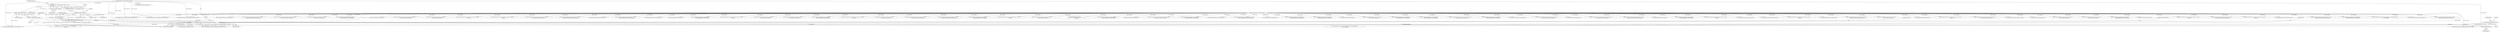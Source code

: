 digraph "0_ImageMagick_f6e9d0d9955e85bdd7540b251cd50d598dacc5e6_50@pointer" {
"1000202" [label="(Call,image=DestroyImageList(image))"];
"1000204" [label="(Call,DestroyImageList(image))"];
"1000192" [label="(Call,OpenBlob(image_info,image,ReadBinaryBlobMode,exception))"];
"1000166" [label="(Call,AcquireImage(image_info))"];
"1000126" [label="(Call,image_info != (const ImageInfo *) NULL)"];
"1000111" [label="(MethodParameterIn,const ImageInfo *image_info)"];
"1000128" [label="(Call,(const ImageInfo *) NULL)"];
"1000164" [label="(Call,image=AcquireImage(image_info))"];
"1000153" [label="(Call,exception != (ExceptionInfo *) NULL)"];
"1000112" [label="(MethodParameterIn,ExceptionInfo *exception)"];
"1000155" [label="(Call,(ExceptionInfo *) NULL)"];
"1002358" [label="(Call,SyncAuthenticPixels(image,exception))"];
"1000753" [label="(Call,GetAuthenticPixels(canvas_image,0,0,canvas_image->columns,1,\n              exception))"];
"1000533" [label="(Call,GetVirtualPixels(canvas_image,canvas_image->extract_info.x,0,\n                canvas_image->columns,1,exception))"];
"1000402" [label="(Call,InheritException(exception,&image->exception))"];
"1000917" [label="(Call,SyncAuthenticPixels(image,exception))"];
"1002693" [label="(Call,OpenBlob(image_info,image,ReadBinaryBlobMode,exception))"];
"1000127" [label="(Identifier,image_info)"];
"1001281" [label="(Call,GetAuthenticPixels(image,0,y-image->extract_info.y,\n                image->columns,1,exception))"];
"1000207" [label="(Call,(Image *) NULL)"];
"1000829" [label="(Call,GetAuthenticPixels(image,0,y-image->extract_info.y,\n                  image->columns,1,exception))"];
"1001615" [label="(Call,ThrowFileException(exception,CorruptImageError,\n                    \"UnexpectedEndOfFile\",image->filename))"];
"1002935" [label="(Call,SyncAuthenticPixels(image,exception))"];
"1000128" [label="(Call,(const ImageInfo *) NULL)"];
"1001816" [label="(Call,OpenBlob(image_info,image,ReadBinaryBlobMode,exception))"];
"1002515" [label="(Call,GetAuthenticPixels(canvas_image,0,0,canvas_image->columns,1,\n            exception))"];
"1001027" [label="(Call,ImportQuantumPixels(canvas_image,(CacheView *) NULL,\n            quantum_info,RedQuantum,pixels,exception))"];
"1001625" [label="(Call,GetAuthenticPixels(canvas_image,0,0,canvas_image->columns,1,\n                exception))"];
"1002544" [label="(Call,SyncAuthenticPixels(canvas_image,exception))"];
"1000218" [label="(Call,ThrowFileException(exception,CorruptImageError,\"UnexpectedEndOfFile\",\n          image->filename))"];
"1000771" [label="(Call,ImportQuantumPixels(canvas_image,(CacheView *) NULL,\n              quantum_info,quantum_type,pixels,exception))"];
"1000154" [label="(Identifier,exception)"];
"1001391" [label="(Call,ThrowFileException(exception,CorruptImageError,\n                \"UnexpectedEndOfFile\",image->filename))"];
"1001846" [label="(Call,ThrowFileException(exception,CorruptImageError,\"UnexpectedEndOfFile\",\n            image->filename))"];
"1000153" [label="(Call,exception != (ExceptionInfo *) NULL)"];
"1001038" [label="(Call,SyncAuthenticPixels(canvas_image,exception))"];
"1002825" [label="(Call,ImportQuantumPixels(canvas_image,(CacheView *) NULL,\n                quantum_info,BlueQuantum,pixels,exception))"];
"1002836" [label="(Call,SyncAuthenticPixels(canvas_image,exception))"];
"1001963" [label="(Call,ImportQuantumPixels(canvas_image,(CacheView *) NULL,\n            quantum_info,RedQuantum,pixels,exception))"];
"1000125" [label="(Call,assert(image_info != (const ImageInfo *) NULL))"];
"1000204" [label="(Call,DestroyImageList(image))"];
"1002576" [label="(Call,GetVirtualPixels(canvas_image,canvas_image->extract_info.x,0,\n                canvas_image->columns,1,exception))"];
"1002883" [label="(Call,GetAuthenticPixels(image,0,y-image->extract_info.y,\n                    image->columns,1,exception))"];
"1002220" [label="(Call,ThrowFileException(exception,CorruptImageError,\n                \"UnexpectedEndOfFile\",image->filename))"];
"1003092" [label="(MethodReturn,static Image *)"];
"1001137" [label="(Call,SyncAuthenticPixels(image,exception))"];
"1000212" [label="(Call,DiscardBlobBytes(image,image->offset))"];
"1000205" [label="(Identifier,image)"];
"1002291" [label="(Call,GetVirtualPixels(canvas_image,canvas_image->extract_info.x,0,\n                canvas_image->columns,1,exception))"];
"1002021" [label="(Call,GetAuthenticPixels(image,0,y-image->extract_info.y,\n                image->columns,1,exception))"];
"1002230" [label="(Call,GetAuthenticPixels(canvas_image,0,0,canvas_image->columns,1,\n            exception))"];
"1001009" [label="(Call,GetAuthenticPixels(canvas_image,0,0,canvas_image->columns,1,\n            exception))"];
"1001462" [label="(Call,GetVirtualPixels(canvas_image,canvas_image->extract_info.x,0,\n                canvas_image->columns,1,exception))"];
"1002248" [label="(Call,ImportQuantumPixels(canvas_image,(CacheView *) NULL,\n            quantum_info,GreenQuantum,pixels,exception))"];
"1000112" [label="(MethodParameterIn,ExceptionInfo *exception)"];
"1000227" [label="(Call,CloneImage(image,image->extract_info.width,1,MagickFalse,\n    exception))"];
"1001430" [label="(Call,SyncAuthenticPixels(canvas_image,exception))"];
"1002533" [label="(Call,ImportQuantumPixels(canvas_image,(CacheView *) NULL,\n            quantum_info,BlueQuantum,pixels,exception))"];
"1000165" [label="(Identifier,image)"];
"1000172" [label="(Identifier,image)"];
"1001654" [label="(Call,SyncAuthenticPixels(canvas_image,exception))"];
"1000201" [label="(Block,)"];
"1001529" [label="(Call,SyncAuthenticPixels(image,exception))"];
"1000719" [label="(Call,ThrowFileException(exception,CorruptImageError,\n                \"UnexpectedEndOfFile\",image->filename))"];
"1000164" [label="(Call,image=AcquireImage(image_info))"];
"1001945" [label="(Call,GetAuthenticPixels(canvas_image,0,0,canvas_image->columns,1,\n            exception))"];
"1000126" [label="(Call,image_info != (const ImageInfo *) NULL)"];
"1002116" [label="(Call,OpenBlob(image_info,image,ReadBinaryBlobMode,exception))"];
"1001701" [label="(Call,GetAuthenticPixels(image,0,y-image->extract_info.y,\n                    image->columns,1,exception))"];
"1002591" [label="(Call,GetAuthenticPixels(image,0,y-image->extract_info.y,\n                image->columns,1,exception))"];
"1001195" [label="(Call,ThrowFileException(exception,CorruptImageError,\n                \"UnexpectedEndOfFile\",image->filename))"];
"1000130" [label="(Identifier,NULL)"];
"1002807" [label="(Call,GetAuthenticPixels(canvas_image,0,0,canvas_image->columns,1,\n                exception))"];
"1000244" [label="(Call,AcquireQuantumInfo(image_info,canvas_image))"];
"1001477" [label="(Call,GetAuthenticPixels(image,0,y-image->extract_info.y,\n                image->columns,1,exception))"];
"1000814" [label="(Call,GetVirtualPixels(canvas_image,canvas_image->extract_info.x,\n                  0,canvas_image->columns,1,exception))"];
"1001419" [label="(Call,ImportQuantumPixels(canvas_image,(CacheView *) NULL,\n            quantum_info,BlueQuantum,pixels,exception))"];
"1002465" [label="(Call,ThrowFileException(exception,CorruptImageError,\n                  \"UnexpectedEndOfFile\",image->filename))"];
"1000166" [label="(Call,AcquireImage(image_info))"];
"1000113" [label="(Block,)"];
"1001401" [label="(Call,GetAuthenticPixels(canvas_image,0,0,canvas_image->columns,1,\n            exception))"];
"1000193" [label="(Identifier,image_info)"];
"1000190" [label="(Call,status=OpenBlob(image_info,image,ReadBinaryBlobMode,exception))"];
"1000548" [label="(Call,QueueAuthenticPixels(image,0,y-image->extract_info.y,\n                image->columns,1,exception))"];
"1002401" [label="(Call,OpenBlob(image_info,image,ReadBinaryBlobMode,exception))"];
"1001686" [label="(Call,GetVirtualPixels(canvas_image,\n                    canvas_image->extract_info.x,0,canvas_image->columns,1,\n                    exception))"];
"1002757" [label="(Call,ThrowFileException(exception,CorruptImageError,\n                      \"UnexpectedEndOfFile\",image->filename))"];
"1001753" [label="(Call,SyncAuthenticPixels(image,exception))"];
"1000192" [label="(Call,OpenBlob(image_info,image,ReadBinaryBlobMode,exception))"];
"1002006" [label="(Call,GetVirtualPixels(canvas_image,canvas_image->extract_info.x,0,\n                canvas_image->columns,1,exception))"];
"1000195" [label="(Identifier,ReadBinaryBlobMode)"];
"1002505" [label="(Call,ThrowFileException(exception,CorruptImageError,\n                \"UnexpectedEndOfFile\",image->filename))"];
"1000501" [label="(Call,SyncAuthenticPixels(canvas_image,exception))"];
"1001643" [label="(Call,ImportQuantumPixels(canvas_image,(CacheView *) NULL,\n                quantum_info,AlphaQuantum,pixels,exception))"];
"1002073" [label="(Call,SyncAuthenticPixels(image,exception))"];
"1000203" [label="(Identifier,image)"];
"1002797" [label="(Call,ThrowFileException(exception,CorruptImageError,\n                    \"UnexpectedEndOfFile\",image->filename))"];
"1000462" [label="(Call,ThrowFileException(exception,CorruptImageError,\n                \"UnexpectedEndOfFile\",image->filename))"];
"1000155" [label="(Call,(ExceptionInfo *) NULL)"];
"1000202" [label="(Call,image=DestroyImageList(image))"];
"1002643" [label="(Call,SyncAuthenticPixels(image,exception))"];
"1002306" [label="(Call,GetAuthenticPixels(image,0,y-image->extract_info.y,\n                image->columns,1,exception))"];
"1000111" [label="(MethodParameterIn,const ImageInfo *image_info)"];
"1002180" [label="(Call,ThrowFileException(exception,CorruptImageError,\n                  \"UnexpectedEndOfFile\",image->filename))"];
"1001935" [label="(Call,ThrowFileException(exception,CorruptImageError,\n                \"UnexpectedEndOfFile\",image->filename))"];
"1000157" [label="(Identifier,NULL)"];
"1000167" [label="(Identifier,image_info)"];
"1000194" [label="(Identifier,image)"];
"1000196" [label="(Identifier,exception)"];
"1001266" [label="(Call,GetVirtualPixels(canvas_image,canvas_image->extract_info.x,0,\n                canvas_image->columns,1,exception))"];
"1000999" [label="(Call,ThrowFileException(exception,CorruptImageError,\n                \"UnexpectedEndOfFile\",image->filename))"];
"1001974" [label="(Call,SyncAuthenticPixels(canvas_image,exception))"];
"1002868" [label="(Call,GetVirtualPixels(canvas_image,canvas_image->extract_info.x,\n                    0,canvas_image->columns,1,exception))"];
"1000152" [label="(Call,assert(exception != (ExceptionInfo *) NULL))"];
"1000621" [label="(Call,SyncAuthenticPixels(image,exception))"];
"1001070" [label="(Call,GetVirtualPixels(canvas_image,canvas_image->extract_info.x,0,\n                canvas_image->columns,1,exception))"];
"1001223" [label="(Call,ImportQuantumPixels(canvas_image,(CacheView *) NULL,\n            quantum_info,GreenQuantum,pixels,exception))"];
"1001333" [label="(Call,SyncAuthenticPixels(image,exception))"];
"1001895" [label="(Call,ThrowFileException(exception,CorruptImageError,\n                  \"UnexpectedEndOfFile\",image->filename))"];
"1003024" [label="(Call,AcquireNextImage(image_info,image))"];
"1000472" [label="(Call,GetAuthenticPixels(canvas_image,0,0,canvas_image->columns,1,\n            exception))"];
"1001234" [label="(Call,SyncAuthenticPixels(canvas_image,exception))"];
"1000250" [label="(Call,(QuantumInfo *) NULL)"];
"1000782" [label="(Call,SyncAuthenticPixels(canvas_image,exception))"];
"1001205" [label="(Call,GetAuthenticPixels(canvas_image,0,0,canvas_image->columns,1,\n            exception))"];
"1002259" [label="(Call,SyncAuthenticPixels(canvas_image,exception))"];
"1000490" [label="(Call,ImportQuantumPixels(canvas_image,(CacheView *) NULL,\n            quantum_info,quantum_type,pixels,exception))"];
"1001085" [label="(Call,GetAuthenticPixels(image,0,y-image->extract_info.y,\n                image->columns,1,exception))"];
"1000202" -> "1000201"  [label="AST: "];
"1000202" -> "1000204"  [label="CFG: "];
"1000203" -> "1000202"  [label="AST: "];
"1000204" -> "1000202"  [label="AST: "];
"1000208" -> "1000202"  [label="CFG: "];
"1000202" -> "1003092"  [label="DDG: image"];
"1000202" -> "1003092"  [label="DDG: DestroyImageList(image)"];
"1000204" -> "1000202"  [label="DDG: image"];
"1000204" -> "1000205"  [label="CFG: "];
"1000205" -> "1000204"  [label="AST: "];
"1000192" -> "1000204"  [label="DDG: image"];
"1000192" -> "1000190"  [label="AST: "];
"1000192" -> "1000196"  [label="CFG: "];
"1000193" -> "1000192"  [label="AST: "];
"1000194" -> "1000192"  [label="AST: "];
"1000195" -> "1000192"  [label="AST: "];
"1000196" -> "1000192"  [label="AST: "];
"1000190" -> "1000192"  [label="CFG: "];
"1000192" -> "1003092"  [label="DDG: ReadBinaryBlobMode"];
"1000192" -> "1003092"  [label="DDG: image_info"];
"1000192" -> "1003092"  [label="DDG: exception"];
"1000192" -> "1000190"  [label="DDG: image_info"];
"1000192" -> "1000190"  [label="DDG: image"];
"1000192" -> "1000190"  [label="DDG: ReadBinaryBlobMode"];
"1000192" -> "1000190"  [label="DDG: exception"];
"1000166" -> "1000192"  [label="DDG: image_info"];
"1000111" -> "1000192"  [label="DDG: image_info"];
"1000164" -> "1000192"  [label="DDG: image"];
"1000153" -> "1000192"  [label="DDG: exception"];
"1000112" -> "1000192"  [label="DDG: exception"];
"1000192" -> "1000212"  [label="DDG: image"];
"1000192" -> "1000218"  [label="DDG: exception"];
"1000192" -> "1000227"  [label="DDG: exception"];
"1000192" -> "1000244"  [label="DDG: image_info"];
"1000192" -> "1001816"  [label="DDG: ReadBinaryBlobMode"];
"1000166" -> "1000164"  [label="AST: "];
"1000166" -> "1000167"  [label="CFG: "];
"1000167" -> "1000166"  [label="AST: "];
"1000164" -> "1000166"  [label="CFG: "];
"1000166" -> "1000164"  [label="DDG: image_info"];
"1000126" -> "1000166"  [label="DDG: image_info"];
"1000111" -> "1000166"  [label="DDG: image_info"];
"1000166" -> "1000244"  [label="DDG: image_info"];
"1000126" -> "1000125"  [label="AST: "];
"1000126" -> "1000128"  [label="CFG: "];
"1000127" -> "1000126"  [label="AST: "];
"1000128" -> "1000126"  [label="AST: "];
"1000125" -> "1000126"  [label="CFG: "];
"1000126" -> "1003092"  [label="DDG: (const ImageInfo *) NULL"];
"1000126" -> "1000125"  [label="DDG: image_info"];
"1000126" -> "1000125"  [label="DDG: (const ImageInfo *) NULL"];
"1000111" -> "1000126"  [label="DDG: image_info"];
"1000128" -> "1000126"  [label="DDG: NULL"];
"1000111" -> "1000110"  [label="AST: "];
"1000111" -> "1003092"  [label="DDG: image_info"];
"1000111" -> "1000244"  [label="DDG: image_info"];
"1000111" -> "1001816"  [label="DDG: image_info"];
"1000111" -> "1002116"  [label="DDG: image_info"];
"1000111" -> "1002401"  [label="DDG: image_info"];
"1000111" -> "1002693"  [label="DDG: image_info"];
"1000111" -> "1003024"  [label="DDG: image_info"];
"1000128" -> "1000130"  [label="CFG: "];
"1000129" -> "1000128"  [label="AST: "];
"1000130" -> "1000128"  [label="AST: "];
"1000128" -> "1000155"  [label="DDG: NULL"];
"1000164" -> "1000113"  [label="AST: "];
"1000165" -> "1000164"  [label="AST: "];
"1000172" -> "1000164"  [label="CFG: "];
"1000164" -> "1003092"  [label="DDG: AcquireImage(image_info)"];
"1000164" -> "1000227"  [label="DDG: image"];
"1000153" -> "1000152"  [label="AST: "];
"1000153" -> "1000155"  [label="CFG: "];
"1000154" -> "1000153"  [label="AST: "];
"1000155" -> "1000153"  [label="AST: "];
"1000152" -> "1000153"  [label="CFG: "];
"1000153" -> "1003092"  [label="DDG: (ExceptionInfo *) NULL"];
"1000153" -> "1000152"  [label="DDG: exception"];
"1000153" -> "1000152"  [label="DDG: (ExceptionInfo *) NULL"];
"1000112" -> "1000153"  [label="DDG: exception"];
"1000155" -> "1000153"  [label="DDG: NULL"];
"1000153" -> "1000227"  [label="DDG: exception"];
"1000112" -> "1000110"  [label="AST: "];
"1000112" -> "1003092"  [label="DDG: exception"];
"1000112" -> "1000218"  [label="DDG: exception"];
"1000112" -> "1000227"  [label="DDG: exception"];
"1000112" -> "1000402"  [label="DDG: exception"];
"1000112" -> "1000462"  [label="DDG: exception"];
"1000112" -> "1000472"  [label="DDG: exception"];
"1000112" -> "1000490"  [label="DDG: exception"];
"1000112" -> "1000501"  [label="DDG: exception"];
"1000112" -> "1000533"  [label="DDG: exception"];
"1000112" -> "1000548"  [label="DDG: exception"];
"1000112" -> "1000621"  [label="DDG: exception"];
"1000112" -> "1000719"  [label="DDG: exception"];
"1000112" -> "1000753"  [label="DDG: exception"];
"1000112" -> "1000771"  [label="DDG: exception"];
"1000112" -> "1000782"  [label="DDG: exception"];
"1000112" -> "1000814"  [label="DDG: exception"];
"1000112" -> "1000829"  [label="DDG: exception"];
"1000112" -> "1000917"  [label="DDG: exception"];
"1000112" -> "1000999"  [label="DDG: exception"];
"1000112" -> "1001009"  [label="DDG: exception"];
"1000112" -> "1001027"  [label="DDG: exception"];
"1000112" -> "1001038"  [label="DDG: exception"];
"1000112" -> "1001070"  [label="DDG: exception"];
"1000112" -> "1001085"  [label="DDG: exception"];
"1000112" -> "1001137"  [label="DDG: exception"];
"1000112" -> "1001195"  [label="DDG: exception"];
"1000112" -> "1001205"  [label="DDG: exception"];
"1000112" -> "1001223"  [label="DDG: exception"];
"1000112" -> "1001234"  [label="DDG: exception"];
"1000112" -> "1001266"  [label="DDG: exception"];
"1000112" -> "1001281"  [label="DDG: exception"];
"1000112" -> "1001333"  [label="DDG: exception"];
"1000112" -> "1001391"  [label="DDG: exception"];
"1000112" -> "1001401"  [label="DDG: exception"];
"1000112" -> "1001419"  [label="DDG: exception"];
"1000112" -> "1001430"  [label="DDG: exception"];
"1000112" -> "1001462"  [label="DDG: exception"];
"1000112" -> "1001477"  [label="DDG: exception"];
"1000112" -> "1001529"  [label="DDG: exception"];
"1000112" -> "1001615"  [label="DDG: exception"];
"1000112" -> "1001625"  [label="DDG: exception"];
"1000112" -> "1001643"  [label="DDG: exception"];
"1000112" -> "1001654"  [label="DDG: exception"];
"1000112" -> "1001686"  [label="DDG: exception"];
"1000112" -> "1001701"  [label="DDG: exception"];
"1000112" -> "1001753"  [label="DDG: exception"];
"1000112" -> "1001816"  [label="DDG: exception"];
"1000112" -> "1001846"  [label="DDG: exception"];
"1000112" -> "1001895"  [label="DDG: exception"];
"1000112" -> "1001935"  [label="DDG: exception"];
"1000112" -> "1001945"  [label="DDG: exception"];
"1000112" -> "1001963"  [label="DDG: exception"];
"1000112" -> "1001974"  [label="DDG: exception"];
"1000112" -> "1002006"  [label="DDG: exception"];
"1000112" -> "1002021"  [label="DDG: exception"];
"1000112" -> "1002073"  [label="DDG: exception"];
"1000112" -> "1002116"  [label="DDG: exception"];
"1000112" -> "1002180"  [label="DDG: exception"];
"1000112" -> "1002220"  [label="DDG: exception"];
"1000112" -> "1002230"  [label="DDG: exception"];
"1000112" -> "1002248"  [label="DDG: exception"];
"1000112" -> "1002259"  [label="DDG: exception"];
"1000112" -> "1002291"  [label="DDG: exception"];
"1000112" -> "1002306"  [label="DDG: exception"];
"1000112" -> "1002358"  [label="DDG: exception"];
"1000112" -> "1002401"  [label="DDG: exception"];
"1000112" -> "1002465"  [label="DDG: exception"];
"1000112" -> "1002505"  [label="DDG: exception"];
"1000112" -> "1002515"  [label="DDG: exception"];
"1000112" -> "1002533"  [label="DDG: exception"];
"1000112" -> "1002544"  [label="DDG: exception"];
"1000112" -> "1002576"  [label="DDG: exception"];
"1000112" -> "1002591"  [label="DDG: exception"];
"1000112" -> "1002643"  [label="DDG: exception"];
"1000112" -> "1002693"  [label="DDG: exception"];
"1000112" -> "1002757"  [label="DDG: exception"];
"1000112" -> "1002797"  [label="DDG: exception"];
"1000112" -> "1002807"  [label="DDG: exception"];
"1000112" -> "1002825"  [label="DDG: exception"];
"1000112" -> "1002836"  [label="DDG: exception"];
"1000112" -> "1002868"  [label="DDG: exception"];
"1000112" -> "1002883"  [label="DDG: exception"];
"1000112" -> "1002935"  [label="DDG: exception"];
"1000155" -> "1000157"  [label="CFG: "];
"1000156" -> "1000155"  [label="AST: "];
"1000157" -> "1000155"  [label="AST: "];
"1000155" -> "1000207"  [label="DDG: NULL"];
"1000155" -> "1000250"  [label="DDG: NULL"];
}
